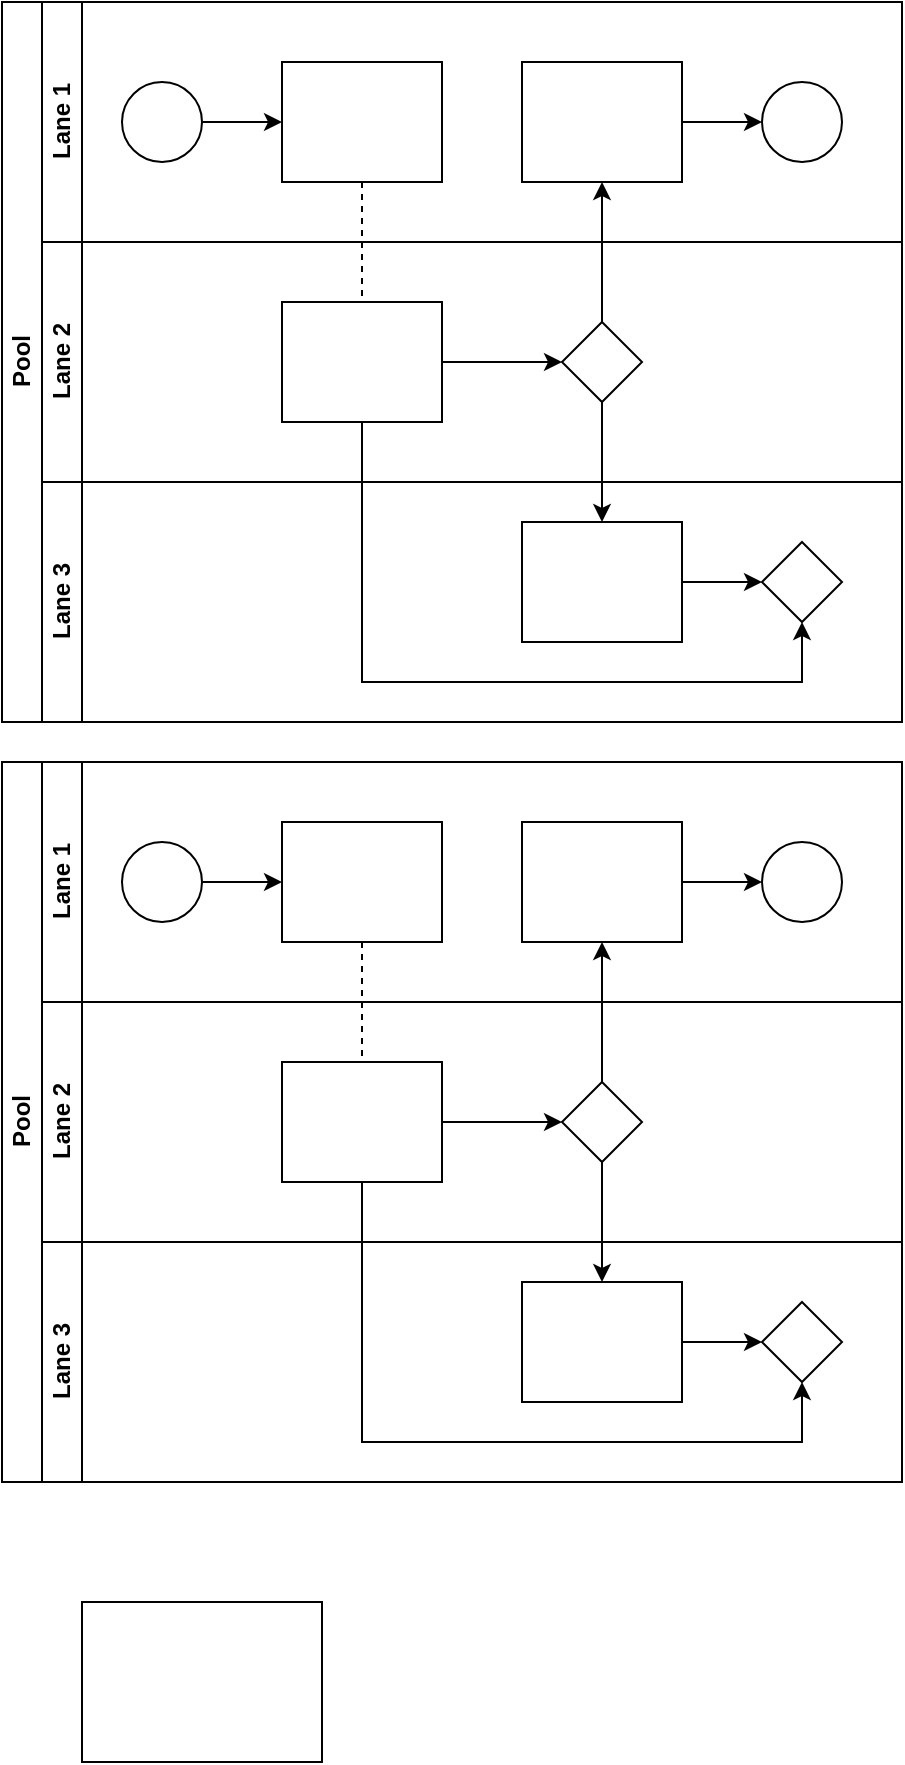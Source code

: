<mxfile version="20.0.4" type="github">
  <diagram id="prtHgNgQTEPvFCAcTncT" name="Page-1">
    <mxGraphModel dx="547" dy="341" grid="1" gridSize="10" guides="1" tooltips="1" connect="1" arrows="1" fold="1" page="1" pageScale="1" pageWidth="827" pageHeight="1169" math="0" shadow="0">
      <root>
        <mxCell id="0" />
        <mxCell id="1" parent="0" />
        <mxCell id="dNxyNK7c78bLwvsdeMH5-19" value="Pool" style="swimlane;html=1;childLayout=stackLayout;resizeParent=1;resizeParentMax=0;horizontal=0;startSize=20;horizontalStack=0;" parent="1" vertex="1">
          <mxGeometry x="120" y="120" width="450" height="360" as="geometry" />
        </mxCell>
        <mxCell id="dNxyNK7c78bLwvsdeMH5-27" value="" style="edgeStyle=orthogonalEdgeStyle;rounded=0;orthogonalLoop=1;jettySize=auto;html=1;dashed=1;endArrow=none;endFill=0;" parent="dNxyNK7c78bLwvsdeMH5-19" source="dNxyNK7c78bLwvsdeMH5-24" target="dNxyNK7c78bLwvsdeMH5-26" edge="1">
          <mxGeometry relative="1" as="geometry" />
        </mxCell>
        <mxCell id="dNxyNK7c78bLwvsdeMH5-31" style="edgeStyle=orthogonalEdgeStyle;rounded=0;orthogonalLoop=1;jettySize=auto;html=1;endArrow=classic;endFill=1;" parent="dNxyNK7c78bLwvsdeMH5-19" source="dNxyNK7c78bLwvsdeMH5-28" target="dNxyNK7c78bLwvsdeMH5-30" edge="1">
          <mxGeometry relative="1" as="geometry" />
        </mxCell>
        <mxCell id="dNxyNK7c78bLwvsdeMH5-35" style="edgeStyle=orthogonalEdgeStyle;rounded=0;orthogonalLoop=1;jettySize=auto;html=1;endArrow=classic;endFill=1;" parent="dNxyNK7c78bLwvsdeMH5-19" source="dNxyNK7c78bLwvsdeMH5-28" target="dNxyNK7c78bLwvsdeMH5-34" edge="1">
          <mxGeometry relative="1" as="geometry" />
        </mxCell>
        <mxCell id="dNxyNK7c78bLwvsdeMH5-38" style="edgeStyle=orthogonalEdgeStyle;rounded=0;orthogonalLoop=1;jettySize=auto;html=1;endArrow=classic;endFill=1;" parent="dNxyNK7c78bLwvsdeMH5-19" source="dNxyNK7c78bLwvsdeMH5-26" target="dNxyNK7c78bLwvsdeMH5-36" edge="1">
          <mxGeometry relative="1" as="geometry">
            <Array as="points">
              <mxPoint x="180" y="340" />
              <mxPoint x="400" y="340" />
            </Array>
          </mxGeometry>
        </mxCell>
        <mxCell id="dNxyNK7c78bLwvsdeMH5-20" value="Lane 1" style="swimlane;html=1;startSize=20;horizontal=0;" parent="dNxyNK7c78bLwvsdeMH5-19" vertex="1">
          <mxGeometry x="20" width="430" height="120" as="geometry">
            <mxRectangle x="20" width="430" height="30" as="alternateBounds" />
          </mxGeometry>
        </mxCell>
        <mxCell id="dNxyNK7c78bLwvsdeMH5-25" value="" style="edgeStyle=orthogonalEdgeStyle;rounded=0;orthogonalLoop=1;jettySize=auto;html=1;" parent="dNxyNK7c78bLwvsdeMH5-20" source="dNxyNK7c78bLwvsdeMH5-23" target="dNxyNK7c78bLwvsdeMH5-24" edge="1">
          <mxGeometry relative="1" as="geometry" />
        </mxCell>
        <mxCell id="dNxyNK7c78bLwvsdeMH5-23" value="" style="ellipse;whiteSpace=wrap;html=1;" parent="dNxyNK7c78bLwvsdeMH5-20" vertex="1">
          <mxGeometry x="40" y="40" width="40" height="40" as="geometry" />
        </mxCell>
        <mxCell id="dNxyNK7c78bLwvsdeMH5-24" value="" style="rounded=0;whiteSpace=wrap;html=1;fontFamily=Helvetica;fontSize=12;fontColor=#000000;align=center;" parent="dNxyNK7c78bLwvsdeMH5-20" vertex="1">
          <mxGeometry x="120" y="30" width="80" height="60" as="geometry" />
        </mxCell>
        <mxCell id="dNxyNK7c78bLwvsdeMH5-33" value="" style="edgeStyle=orthogonalEdgeStyle;rounded=0;orthogonalLoop=1;jettySize=auto;html=1;endArrow=classic;endFill=1;" parent="dNxyNK7c78bLwvsdeMH5-20" source="dNxyNK7c78bLwvsdeMH5-30" target="dNxyNK7c78bLwvsdeMH5-32" edge="1">
          <mxGeometry relative="1" as="geometry" />
        </mxCell>
        <mxCell id="dNxyNK7c78bLwvsdeMH5-30" value="" style="rounded=0;whiteSpace=wrap;html=1;fontFamily=Helvetica;fontSize=12;fontColor=#000000;align=center;" parent="dNxyNK7c78bLwvsdeMH5-20" vertex="1">
          <mxGeometry x="240" y="30" width="80" height="60" as="geometry" />
        </mxCell>
        <mxCell id="dNxyNK7c78bLwvsdeMH5-32" value="" style="ellipse;whiteSpace=wrap;html=1;" parent="dNxyNK7c78bLwvsdeMH5-20" vertex="1">
          <mxGeometry x="360" y="40" width="40" height="40" as="geometry" />
        </mxCell>
        <mxCell id="dNxyNK7c78bLwvsdeMH5-21" value="Lane 2" style="swimlane;html=1;startSize=20;horizontal=0;" parent="dNxyNK7c78bLwvsdeMH5-19" vertex="1">
          <mxGeometry x="20" y="120" width="430" height="120" as="geometry">
            <mxRectangle x="20" y="120" width="430" height="30" as="alternateBounds" />
          </mxGeometry>
        </mxCell>
        <mxCell id="dNxyNK7c78bLwvsdeMH5-29" value="" style="edgeStyle=orthogonalEdgeStyle;rounded=0;orthogonalLoop=1;jettySize=auto;html=1;endArrow=classic;endFill=1;" parent="dNxyNK7c78bLwvsdeMH5-21" source="dNxyNK7c78bLwvsdeMH5-26" target="dNxyNK7c78bLwvsdeMH5-28" edge="1">
          <mxGeometry relative="1" as="geometry" />
        </mxCell>
        <mxCell id="dNxyNK7c78bLwvsdeMH5-26" value="" style="rounded=0;whiteSpace=wrap;html=1;fontFamily=Helvetica;fontSize=12;fontColor=#000000;align=center;" parent="dNxyNK7c78bLwvsdeMH5-21" vertex="1">
          <mxGeometry x="120" y="30" width="80" height="60" as="geometry" />
        </mxCell>
        <mxCell id="dNxyNK7c78bLwvsdeMH5-28" value="" style="rhombus;whiteSpace=wrap;html=1;fontFamily=Helvetica;fontSize=12;fontColor=#000000;align=center;" parent="dNxyNK7c78bLwvsdeMH5-21" vertex="1">
          <mxGeometry x="260" y="40" width="40" height="40" as="geometry" />
        </mxCell>
        <mxCell id="dNxyNK7c78bLwvsdeMH5-22" value="Lane 3" style="swimlane;html=1;startSize=20;horizontal=0;" parent="dNxyNK7c78bLwvsdeMH5-19" vertex="1">
          <mxGeometry x="20" y="240" width="430" height="120" as="geometry" />
        </mxCell>
        <mxCell id="dNxyNK7c78bLwvsdeMH5-37" value="" style="edgeStyle=orthogonalEdgeStyle;rounded=0;orthogonalLoop=1;jettySize=auto;html=1;endArrow=classic;endFill=1;" parent="dNxyNK7c78bLwvsdeMH5-22" source="dNxyNK7c78bLwvsdeMH5-34" target="dNxyNK7c78bLwvsdeMH5-36" edge="1">
          <mxGeometry relative="1" as="geometry" />
        </mxCell>
        <mxCell id="dNxyNK7c78bLwvsdeMH5-34" value="" style="rounded=0;whiteSpace=wrap;html=1;fontFamily=Helvetica;fontSize=12;fontColor=#000000;align=center;" parent="dNxyNK7c78bLwvsdeMH5-22" vertex="1">
          <mxGeometry x="240" y="20" width="80" height="60" as="geometry" />
        </mxCell>
        <mxCell id="dNxyNK7c78bLwvsdeMH5-36" value="" style="rhombus;whiteSpace=wrap;html=1;fontFamily=Helvetica;fontSize=12;fontColor=#000000;align=center;" parent="dNxyNK7c78bLwvsdeMH5-22" vertex="1">
          <mxGeometry x="360" y="30" width="40" height="40" as="geometry" />
        </mxCell>
        <mxCell id="gTq1tsm0dun8Z4E1GYao-1" value="Pool" style="swimlane;html=1;childLayout=stackLayout;resizeParent=1;resizeParentMax=0;horizontal=0;startSize=20;horizontalStack=0;" vertex="1" parent="1">
          <mxGeometry x="120" y="500" width="450" height="360" as="geometry" />
        </mxCell>
        <mxCell id="gTq1tsm0dun8Z4E1GYao-2" value="" style="edgeStyle=orthogonalEdgeStyle;rounded=0;orthogonalLoop=1;jettySize=auto;html=1;dashed=1;endArrow=none;endFill=0;" edge="1" parent="gTq1tsm0dun8Z4E1GYao-1" source="gTq1tsm0dun8Z4E1GYao-9" target="gTq1tsm0dun8Z4E1GYao-15">
          <mxGeometry relative="1" as="geometry" />
        </mxCell>
        <mxCell id="gTq1tsm0dun8Z4E1GYao-3" style="edgeStyle=orthogonalEdgeStyle;rounded=0;orthogonalLoop=1;jettySize=auto;html=1;endArrow=classic;endFill=1;" edge="1" parent="gTq1tsm0dun8Z4E1GYao-1" source="gTq1tsm0dun8Z4E1GYao-16" target="gTq1tsm0dun8Z4E1GYao-11">
          <mxGeometry relative="1" as="geometry" />
        </mxCell>
        <mxCell id="gTq1tsm0dun8Z4E1GYao-4" style="edgeStyle=orthogonalEdgeStyle;rounded=0;orthogonalLoop=1;jettySize=auto;html=1;endArrow=classic;endFill=1;" edge="1" parent="gTq1tsm0dun8Z4E1GYao-1" source="gTq1tsm0dun8Z4E1GYao-16" target="gTq1tsm0dun8Z4E1GYao-19">
          <mxGeometry relative="1" as="geometry" />
        </mxCell>
        <mxCell id="gTq1tsm0dun8Z4E1GYao-5" style="edgeStyle=orthogonalEdgeStyle;rounded=0;orthogonalLoop=1;jettySize=auto;html=1;endArrow=classic;endFill=1;" edge="1" parent="gTq1tsm0dun8Z4E1GYao-1" source="gTq1tsm0dun8Z4E1GYao-15" target="gTq1tsm0dun8Z4E1GYao-20">
          <mxGeometry relative="1" as="geometry">
            <Array as="points">
              <mxPoint x="180" y="340" />
              <mxPoint x="400" y="340" />
            </Array>
          </mxGeometry>
        </mxCell>
        <mxCell id="gTq1tsm0dun8Z4E1GYao-6" value="Lane 1" style="swimlane;html=1;startSize=20;horizontal=0;" vertex="1" parent="gTq1tsm0dun8Z4E1GYao-1">
          <mxGeometry x="20" width="430" height="120" as="geometry">
            <mxRectangle x="20" width="430" height="30" as="alternateBounds" />
          </mxGeometry>
        </mxCell>
        <mxCell id="gTq1tsm0dun8Z4E1GYao-7" value="" style="edgeStyle=orthogonalEdgeStyle;rounded=0;orthogonalLoop=1;jettySize=auto;html=1;" edge="1" parent="gTq1tsm0dun8Z4E1GYao-6" source="gTq1tsm0dun8Z4E1GYao-8" target="gTq1tsm0dun8Z4E1GYao-9">
          <mxGeometry relative="1" as="geometry" />
        </mxCell>
        <mxCell id="gTq1tsm0dun8Z4E1GYao-8" value="" style="ellipse;whiteSpace=wrap;html=1;" vertex="1" parent="gTq1tsm0dun8Z4E1GYao-6">
          <mxGeometry x="40" y="40" width="40" height="40" as="geometry" />
        </mxCell>
        <mxCell id="gTq1tsm0dun8Z4E1GYao-9" value="" style="rounded=0;whiteSpace=wrap;html=1;fontFamily=Helvetica;fontSize=12;fontColor=#000000;align=center;" vertex="1" parent="gTq1tsm0dun8Z4E1GYao-6">
          <mxGeometry x="120" y="30" width="80" height="60" as="geometry" />
        </mxCell>
        <mxCell id="gTq1tsm0dun8Z4E1GYao-10" value="" style="edgeStyle=orthogonalEdgeStyle;rounded=0;orthogonalLoop=1;jettySize=auto;html=1;endArrow=classic;endFill=1;" edge="1" parent="gTq1tsm0dun8Z4E1GYao-6" source="gTq1tsm0dun8Z4E1GYao-11" target="gTq1tsm0dun8Z4E1GYao-12">
          <mxGeometry relative="1" as="geometry" />
        </mxCell>
        <mxCell id="gTq1tsm0dun8Z4E1GYao-11" value="" style="rounded=0;whiteSpace=wrap;html=1;fontFamily=Helvetica;fontSize=12;fontColor=#000000;align=center;" vertex="1" parent="gTq1tsm0dun8Z4E1GYao-6">
          <mxGeometry x="240" y="30" width="80" height="60" as="geometry" />
        </mxCell>
        <mxCell id="gTq1tsm0dun8Z4E1GYao-12" value="" style="ellipse;whiteSpace=wrap;html=1;" vertex="1" parent="gTq1tsm0dun8Z4E1GYao-6">
          <mxGeometry x="360" y="40" width="40" height="40" as="geometry" />
        </mxCell>
        <mxCell id="gTq1tsm0dun8Z4E1GYao-13" value="Lane 2" style="swimlane;html=1;startSize=20;horizontal=0;" vertex="1" parent="gTq1tsm0dun8Z4E1GYao-1">
          <mxGeometry x="20" y="120" width="430" height="120" as="geometry">
            <mxRectangle x="20" y="120" width="430" height="30" as="alternateBounds" />
          </mxGeometry>
        </mxCell>
        <mxCell id="gTq1tsm0dun8Z4E1GYao-14" value="" style="edgeStyle=orthogonalEdgeStyle;rounded=0;orthogonalLoop=1;jettySize=auto;html=1;endArrow=classic;endFill=1;" edge="1" parent="gTq1tsm0dun8Z4E1GYao-13" source="gTq1tsm0dun8Z4E1GYao-15" target="gTq1tsm0dun8Z4E1GYao-16">
          <mxGeometry relative="1" as="geometry" />
        </mxCell>
        <mxCell id="gTq1tsm0dun8Z4E1GYao-15" value="" style="rounded=0;whiteSpace=wrap;html=1;fontFamily=Helvetica;fontSize=12;fontColor=#000000;align=center;" vertex="1" parent="gTq1tsm0dun8Z4E1GYao-13">
          <mxGeometry x="120" y="30" width="80" height="60" as="geometry" />
        </mxCell>
        <mxCell id="gTq1tsm0dun8Z4E1GYao-16" value="" style="rhombus;whiteSpace=wrap;html=1;fontFamily=Helvetica;fontSize=12;fontColor=#000000;align=center;" vertex="1" parent="gTq1tsm0dun8Z4E1GYao-13">
          <mxGeometry x="260" y="40" width="40" height="40" as="geometry" />
        </mxCell>
        <mxCell id="gTq1tsm0dun8Z4E1GYao-17" value="Lane 3" style="swimlane;html=1;startSize=20;horizontal=0;" vertex="1" parent="gTq1tsm0dun8Z4E1GYao-1">
          <mxGeometry x="20" y="240" width="430" height="120" as="geometry" />
        </mxCell>
        <mxCell id="gTq1tsm0dun8Z4E1GYao-18" value="" style="edgeStyle=orthogonalEdgeStyle;rounded=0;orthogonalLoop=1;jettySize=auto;html=1;endArrow=classic;endFill=1;" edge="1" parent="gTq1tsm0dun8Z4E1GYao-17" source="gTq1tsm0dun8Z4E1GYao-19" target="gTq1tsm0dun8Z4E1GYao-20">
          <mxGeometry relative="1" as="geometry" />
        </mxCell>
        <mxCell id="gTq1tsm0dun8Z4E1GYao-19" value="" style="rounded=0;whiteSpace=wrap;html=1;fontFamily=Helvetica;fontSize=12;fontColor=#000000;align=center;" vertex="1" parent="gTq1tsm0dun8Z4E1GYao-17">
          <mxGeometry x="240" y="20" width="80" height="60" as="geometry" />
        </mxCell>
        <mxCell id="gTq1tsm0dun8Z4E1GYao-20" value="" style="rhombus;whiteSpace=wrap;html=1;fontFamily=Helvetica;fontSize=12;fontColor=#000000;align=center;" vertex="1" parent="gTq1tsm0dun8Z4E1GYao-17">
          <mxGeometry x="360" y="30" width="40" height="40" as="geometry" />
        </mxCell>
        <object label="" AccessGroup="" id="gTq1tsm0dun8Z4E1GYao-21">
          <mxCell style="rounded=0;whiteSpace=wrap;html=1;" vertex="1" parent="1">
            <mxGeometry x="160" y="920" width="120" height="80" as="geometry" />
          </mxCell>
        </object>
      </root>
    </mxGraphModel>
  </diagram>
</mxfile>
